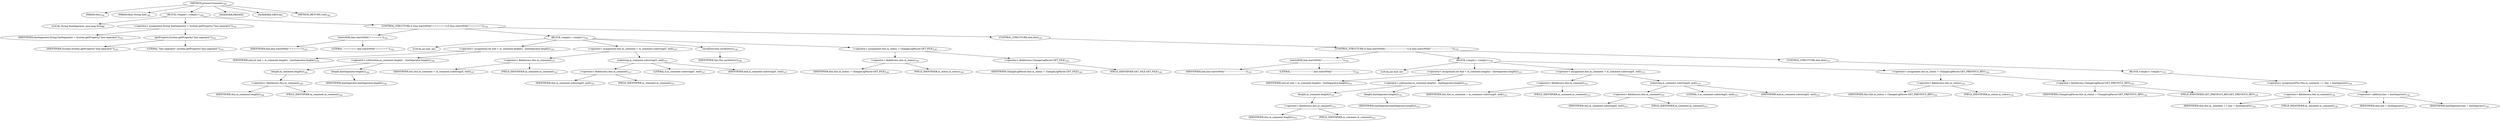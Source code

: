 digraph "processComment" {  
"160" [label = <(METHOD,processComment)<SUB>140</SUB>> ]
"12" [label = <(PARAM,this)<SUB>140</SUB>> ]
"161" [label = <(PARAM,final String line)<SUB>140</SUB>> ]
"162" [label = <(BLOCK,&lt;empty&gt;,&lt;empty&gt;)<SUB>140</SUB>> ]
"163" [label = <(LOCAL,String lineSeparator: java.lang.String)> ]
"164" [label = <(&lt;operator&gt;.assignment,String lineSeparator = System.getProperty(&quot;line.separator&quot;))<SUB>141</SUB>> ]
"165" [label = <(IDENTIFIER,lineSeparator,String lineSeparator = System.getProperty(&quot;line.separator&quot;))<SUB>141</SUB>> ]
"166" [label = <(getProperty,System.getProperty(&quot;line.separator&quot;))<SUB>141</SUB>> ]
"167" [label = <(IDENTIFIER,System,System.getProperty(&quot;line.separator&quot;))<SUB>141</SUB>> ]
"168" [label = <(LITERAL,&quot;line.separator&quot;,System.getProperty(&quot;line.separator&quot;))<SUB>141</SUB>> ]
"169" [label = <(CONTROL_STRUCTURE,if (line.startsWith(&quot;======&quot;)),if (line.startsWith(&quot;======&quot;)))<SUB>142</SUB>> ]
"170" [label = <(startsWith,line.startsWith(&quot;======&quot;))<SUB>142</SUB>> ]
"171" [label = <(IDENTIFIER,line,line.startsWith(&quot;======&quot;))<SUB>142</SUB>> ]
"172" [label = <(LITERAL,&quot;======&quot;,line.startsWith(&quot;======&quot;))<SUB>142</SUB>> ]
"173" [label = <(BLOCK,&lt;empty&gt;,&lt;empty&gt;)<SUB>142</SUB>> ]
"174" [label = <(LOCAL,int end: int)> ]
"175" [label = <(&lt;operator&gt;.assignment,int end = m_comment.length() - lineSeparator.length())<SUB>145</SUB>> ]
"176" [label = <(IDENTIFIER,end,int end = m_comment.length() - lineSeparator.length())<SUB>145</SUB>> ]
"177" [label = <(&lt;operator&gt;.subtraction,m_comment.length() - lineSeparator.length())<SUB>146</SUB>> ]
"178" [label = <(length,m_comment.length())<SUB>146</SUB>> ]
"179" [label = <(&lt;operator&gt;.fieldAccess,this.m_comment)<SUB>146</SUB>> ]
"180" [label = <(IDENTIFIER,this,m_comment.length())<SUB>146</SUB>> ]
"181" [label = <(FIELD_IDENTIFIER,m_comment,m_comment)<SUB>146</SUB>> ]
"182" [label = <(length,lineSeparator.length())<SUB>146</SUB>> ]
"183" [label = <(IDENTIFIER,lineSeparator,lineSeparator.length())<SUB>146</SUB>> ]
"184" [label = <(&lt;operator&gt;.assignment,this.m_comment = m_comment.substring(0, end))<SUB>147</SUB>> ]
"185" [label = <(&lt;operator&gt;.fieldAccess,this.m_comment)<SUB>147</SUB>> ]
"186" [label = <(IDENTIFIER,this,this.m_comment = m_comment.substring(0, end))<SUB>147</SUB>> ]
"187" [label = <(FIELD_IDENTIFIER,m_comment,m_comment)<SUB>147</SUB>> ]
"188" [label = <(substring,m_comment.substring(0, end))<SUB>147</SUB>> ]
"189" [label = <(&lt;operator&gt;.fieldAccess,this.m_comment)<SUB>147</SUB>> ]
"190" [label = <(IDENTIFIER,this,m_comment.substring(0, end))<SUB>147</SUB>> ]
"191" [label = <(FIELD_IDENTIFIER,m_comment,m_comment)<SUB>147</SUB>> ]
"192" [label = <(LITERAL,0,m_comment.substring(0, end))<SUB>147</SUB>> ]
"193" [label = <(IDENTIFIER,end,m_comment.substring(0, end))<SUB>147</SUB>> ]
"194" [label = <(saveEntry,this.saveEntry())<SUB>148</SUB>> ]
"11" [label = <(IDENTIFIER,this,this.saveEntry())<SUB>148</SUB>> ]
"195" [label = <(&lt;operator&gt;.assignment,this.m_status = ChangeLogParser.GET_FILE)<SUB>149</SUB>> ]
"196" [label = <(&lt;operator&gt;.fieldAccess,this.m_status)<SUB>149</SUB>> ]
"197" [label = <(IDENTIFIER,this,this.m_status = ChangeLogParser.GET_FILE)<SUB>149</SUB>> ]
"198" [label = <(FIELD_IDENTIFIER,m_status,m_status)<SUB>149</SUB>> ]
"199" [label = <(&lt;operator&gt;.fieldAccess,ChangeLogParser.GET_FILE)<SUB>149</SUB>> ]
"200" [label = <(IDENTIFIER,ChangeLogParser,this.m_status = ChangeLogParser.GET_FILE)<SUB>149</SUB>> ]
"201" [label = <(FIELD_IDENTIFIER,GET_FILE,GET_FILE)<SUB>149</SUB>> ]
"202" [label = <(CONTROL_STRUCTURE,else,else)<SUB>150</SUB>> ]
"203" [label = <(CONTROL_STRUCTURE,if (line.startsWith(&quot;----------------------------&quot;)),if (line.startsWith(&quot;----------------------------&quot;)))<SUB>150</SUB>> ]
"204" [label = <(startsWith,line.startsWith(&quot;----------------------------&quot;))<SUB>150</SUB>> ]
"205" [label = <(IDENTIFIER,line,line.startsWith(&quot;----------------------------&quot;))<SUB>150</SUB>> ]
"206" [label = <(LITERAL,&quot;----------------------------&quot;,line.startsWith(&quot;----------------------------&quot;))<SUB>150</SUB>> ]
"207" [label = <(BLOCK,&lt;empty&gt;,&lt;empty&gt;)<SUB>150</SUB>> ]
"208" [label = <(LOCAL,int end: int)> ]
"209" [label = <(&lt;operator&gt;.assignment,int end = m_comment.length() - lineSeparator.length())<SUB>151</SUB>> ]
"210" [label = <(IDENTIFIER,end,int end = m_comment.length() - lineSeparator.length())<SUB>151</SUB>> ]
"211" [label = <(&lt;operator&gt;.subtraction,m_comment.length() - lineSeparator.length())<SUB>152</SUB>> ]
"212" [label = <(length,m_comment.length())<SUB>152</SUB>> ]
"213" [label = <(&lt;operator&gt;.fieldAccess,this.m_comment)<SUB>152</SUB>> ]
"214" [label = <(IDENTIFIER,this,m_comment.length())<SUB>152</SUB>> ]
"215" [label = <(FIELD_IDENTIFIER,m_comment,m_comment)<SUB>152</SUB>> ]
"216" [label = <(length,lineSeparator.length())<SUB>152</SUB>> ]
"217" [label = <(IDENTIFIER,lineSeparator,lineSeparator.length())<SUB>152</SUB>> ]
"218" [label = <(&lt;operator&gt;.assignment,this.m_comment = m_comment.substring(0, end))<SUB>153</SUB>> ]
"219" [label = <(&lt;operator&gt;.fieldAccess,this.m_comment)<SUB>153</SUB>> ]
"220" [label = <(IDENTIFIER,this,this.m_comment = m_comment.substring(0, end))<SUB>153</SUB>> ]
"221" [label = <(FIELD_IDENTIFIER,m_comment,m_comment)<SUB>153</SUB>> ]
"222" [label = <(substring,m_comment.substring(0, end))<SUB>153</SUB>> ]
"223" [label = <(&lt;operator&gt;.fieldAccess,this.m_comment)<SUB>153</SUB>> ]
"224" [label = <(IDENTIFIER,this,m_comment.substring(0, end))<SUB>153</SUB>> ]
"225" [label = <(FIELD_IDENTIFIER,m_comment,m_comment)<SUB>153</SUB>> ]
"226" [label = <(LITERAL,0,m_comment.substring(0, end))<SUB>153</SUB>> ]
"227" [label = <(IDENTIFIER,end,m_comment.substring(0, end))<SUB>153</SUB>> ]
"228" [label = <(&lt;operator&gt;.assignment,this.m_status = ChangeLogParser.GET_PREVIOUS_REV)<SUB>154</SUB>> ]
"229" [label = <(&lt;operator&gt;.fieldAccess,this.m_status)<SUB>154</SUB>> ]
"230" [label = <(IDENTIFIER,this,this.m_status = ChangeLogParser.GET_PREVIOUS_REV)<SUB>154</SUB>> ]
"231" [label = <(FIELD_IDENTIFIER,m_status,m_status)<SUB>154</SUB>> ]
"232" [label = <(&lt;operator&gt;.fieldAccess,ChangeLogParser.GET_PREVIOUS_REV)<SUB>154</SUB>> ]
"233" [label = <(IDENTIFIER,ChangeLogParser,this.m_status = ChangeLogParser.GET_PREVIOUS_REV)<SUB>154</SUB>> ]
"234" [label = <(FIELD_IDENTIFIER,GET_PREVIOUS_REV,GET_PREVIOUS_REV)<SUB>154</SUB>> ]
"235" [label = <(CONTROL_STRUCTURE,else,else)<SUB>155</SUB>> ]
"236" [label = <(BLOCK,&lt;empty&gt;,&lt;empty&gt;)<SUB>155</SUB>> ]
"237" [label = <(&lt;operator&gt;.assignmentPlus,this.m_comment += line + lineSeparator)<SUB>156</SUB>> ]
"238" [label = <(&lt;operator&gt;.fieldAccess,this.m_comment)<SUB>156</SUB>> ]
"239" [label = <(IDENTIFIER,this,this.m_comment += line + lineSeparator)<SUB>156</SUB>> ]
"240" [label = <(FIELD_IDENTIFIER,m_comment,m_comment)<SUB>156</SUB>> ]
"241" [label = <(&lt;operator&gt;.addition,line + lineSeparator)<SUB>156</SUB>> ]
"242" [label = <(IDENTIFIER,line,line + lineSeparator)<SUB>156</SUB>> ]
"243" [label = <(IDENTIFIER,lineSeparator,line + lineSeparator)<SUB>156</SUB>> ]
"244" [label = <(MODIFIER,PRIVATE)> ]
"245" [label = <(MODIFIER,VIRTUAL)> ]
"246" [label = <(METHOD_RETURN,void)<SUB>140</SUB>> ]
  "160" -> "12" 
  "160" -> "161" 
  "160" -> "162" 
  "160" -> "244" 
  "160" -> "245" 
  "160" -> "246" 
  "162" -> "163" 
  "162" -> "164" 
  "162" -> "169" 
  "164" -> "165" 
  "164" -> "166" 
  "166" -> "167" 
  "166" -> "168" 
  "169" -> "170" 
  "169" -> "173" 
  "169" -> "202" 
  "170" -> "171" 
  "170" -> "172" 
  "173" -> "174" 
  "173" -> "175" 
  "173" -> "184" 
  "173" -> "194" 
  "173" -> "195" 
  "175" -> "176" 
  "175" -> "177" 
  "177" -> "178" 
  "177" -> "182" 
  "178" -> "179" 
  "179" -> "180" 
  "179" -> "181" 
  "182" -> "183" 
  "184" -> "185" 
  "184" -> "188" 
  "185" -> "186" 
  "185" -> "187" 
  "188" -> "189" 
  "188" -> "192" 
  "188" -> "193" 
  "189" -> "190" 
  "189" -> "191" 
  "194" -> "11" 
  "195" -> "196" 
  "195" -> "199" 
  "196" -> "197" 
  "196" -> "198" 
  "199" -> "200" 
  "199" -> "201" 
  "202" -> "203" 
  "203" -> "204" 
  "203" -> "207" 
  "203" -> "235" 
  "204" -> "205" 
  "204" -> "206" 
  "207" -> "208" 
  "207" -> "209" 
  "207" -> "218" 
  "207" -> "228" 
  "209" -> "210" 
  "209" -> "211" 
  "211" -> "212" 
  "211" -> "216" 
  "212" -> "213" 
  "213" -> "214" 
  "213" -> "215" 
  "216" -> "217" 
  "218" -> "219" 
  "218" -> "222" 
  "219" -> "220" 
  "219" -> "221" 
  "222" -> "223" 
  "222" -> "226" 
  "222" -> "227" 
  "223" -> "224" 
  "223" -> "225" 
  "228" -> "229" 
  "228" -> "232" 
  "229" -> "230" 
  "229" -> "231" 
  "232" -> "233" 
  "232" -> "234" 
  "235" -> "236" 
  "236" -> "237" 
  "237" -> "238" 
  "237" -> "241" 
  "238" -> "239" 
  "238" -> "240" 
  "241" -> "242" 
  "241" -> "243" 
}
